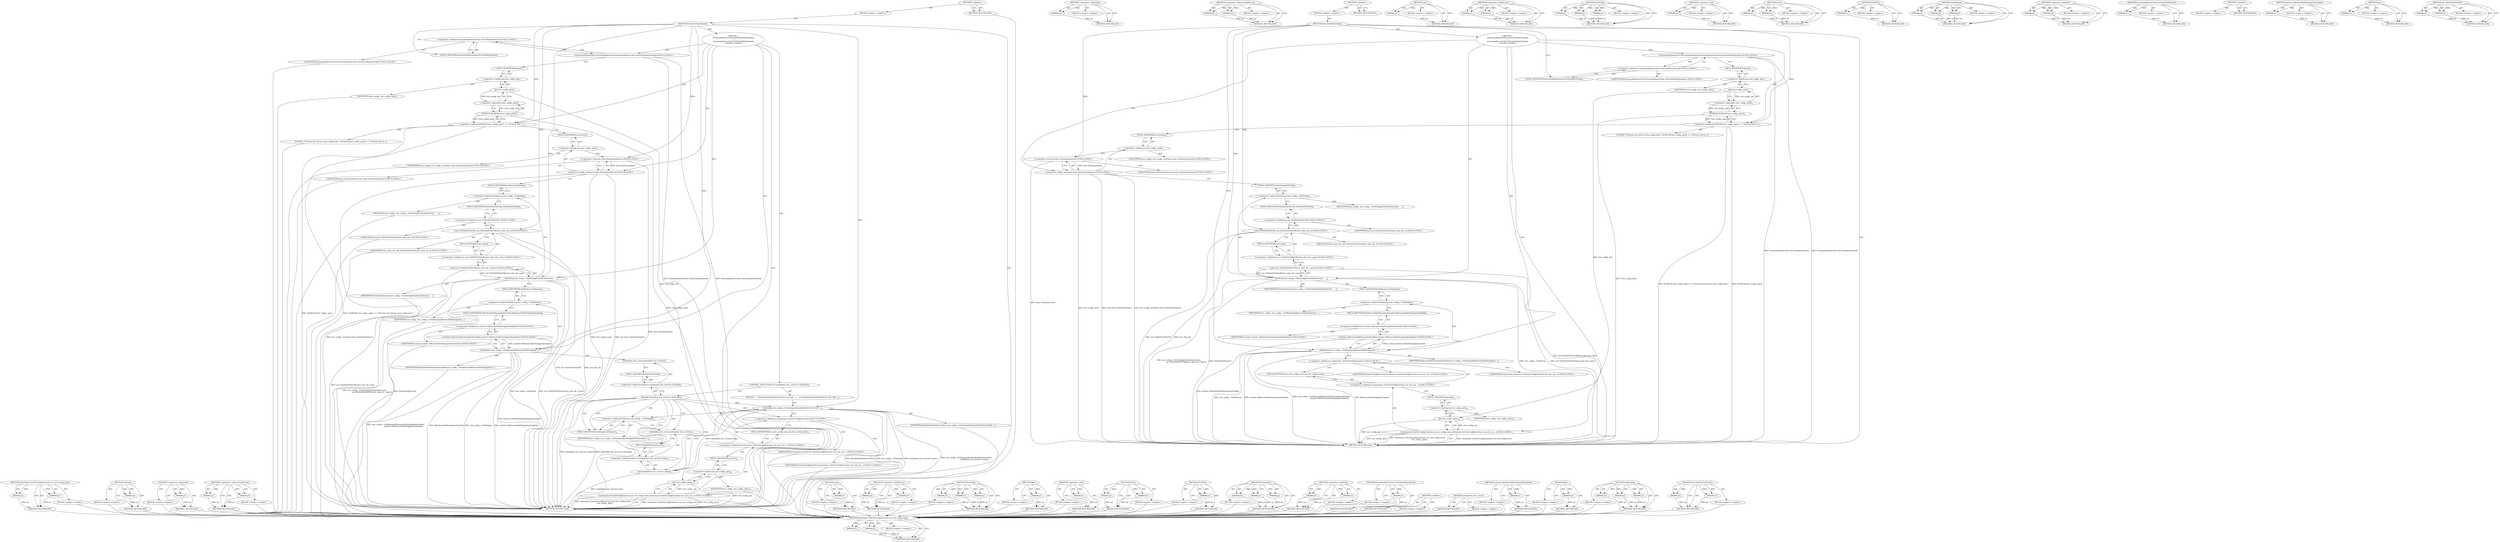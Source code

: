 digraph "net.FilePathToFileURL" {
vulnerable_146 [label=<(METHOD,extensions.TestGetConfigFunction.set_test_config_state)>];
vulnerable_147 [label=<(PARAM,p1)>];
vulnerable_148 [label=<(PARAM,p2)>];
vulnerable_149 [label=<(BLOCK,&lt;empty&gt;,&lt;empty&gt;)>];
vulnerable_150 [label=<(METHOD_RETURN,ANY)>];
vulnerable_99 [label=<(METHOD,&lt;operator&gt;.logicalNot)>];
vulnerable_100 [label=<(PARAM,p1)>];
vulnerable_101 [label=<(BLOCK,&lt;empty&gt;,&lt;empty&gt;)>];
vulnerable_102 [label=<(METHOD_RETURN,ANY)>];
vulnerable_122 [label=<(METHOD,&lt;operator&gt;.indirectFieldAccess)>];
vulnerable_123 [label=<(PARAM,p1)>];
vulnerable_124 [label=<(PARAM,p2)>];
vulnerable_125 [label=<(BLOCK,&lt;empty&gt;,&lt;empty&gt;)>];
vulnerable_126 [label=<(METHOD_RETURN,ANY)>];
vulnerable_6 [label=<(METHOD,&lt;global&gt;)<SUB>1</SUB>>];
vulnerable_7 [label=<(BLOCK,&lt;empty&gt;,&lt;empty&gt;)<SUB>1</SUB>>];
vulnerable_8 [label=<(METHOD,SetUpOnMainThread)<SUB>1</SUB>>];
vulnerable_9 [label="<(BLOCK,{
  ExtensionBrowserTest::SetUpOnMainThread();
...,{
  ExtensionBrowserTest::SetUpOnMainThread();
...)<SUB>1</SUB>>"];
vulnerable_10 [label="<(ExtensionBrowserTest.SetUpOnMainThread,ExtensionBrowserTest::SetUpOnMainThread())<SUB>2</SUB>>"];
vulnerable_11 [label="<(&lt;operator&gt;.fieldAccess,ExtensionBrowserTest::SetUpOnMainThread)<SUB>2</SUB>>"];
vulnerable_12 [label="<(IDENTIFIER,ExtensionBrowserTest,ExtensionBrowserTest::SetUpOnMainThread())<SUB>2</SUB>>"];
vulnerable_13 [label=<(FIELD_IDENTIFIER,SetUpOnMainThread,SetUpOnMainThread)<SUB>2</SUB>>];
vulnerable_14 [label=<(&lt;operator&gt;.shiftLeft,DCHECK(!test_config_.get()) &lt;&lt; &quot;Previous test d...)<SUB>3</SUB>>];
vulnerable_15 [label=<(DCHECK,DCHECK(!test_config_.get()))<SUB>3</SUB>>];
vulnerable_16 [label=<(&lt;operator&gt;.logicalNot,!test_config_.get())<SUB>3</SUB>>];
vulnerable_17 [label=<(get,test_config_.get())<SUB>3</SUB>>];
vulnerable_18 [label=<(&lt;operator&gt;.fieldAccess,test_config_.get)<SUB>3</SUB>>];
vulnerable_19 [label=<(IDENTIFIER,test_config_,test_config_.get())<SUB>3</SUB>>];
vulnerable_20 [label=<(FIELD_IDENTIFIER,get,get)<SUB>3</SUB>>];
vulnerable_21 [label=<(LITERAL,&quot;Previous test did not clear config state.&quot;,DCHECK(!test_config_.get()) &lt;&lt; &quot;Previous test d...)<SUB>3</SUB>>];
vulnerable_22 [label="<(reset,test_config_.reset(new base::DictionaryValue()))<SUB>4</SUB>>"];
vulnerable_23 [label=<(&lt;operator&gt;.fieldAccess,test_config_.reset)<SUB>4</SUB>>];
vulnerable_24 [label="<(IDENTIFIER,test_config_,test_config_.reset(new base::DictionaryValue()))<SUB>4</SUB>>"];
vulnerable_25 [label=<(FIELD_IDENTIFIER,reset,reset)<SUB>4</SUB>>];
vulnerable_26 [label="<(&lt;operator&gt;.new,new base::DictionaryValue())<SUB>4</SUB>>"];
vulnerable_27 [label="<(IDENTIFIER,base::DictionaryValue,new base::DictionaryValue())<SUB>4</SUB>>"];
vulnerable_28 [label=<(SetString,test_config_-&gt;SetString(kTestDataDirectory,
   ...)<SUB>5</SUB>>];
vulnerable_29 [label=<(&lt;operator&gt;.indirectFieldAccess,test_config_-&gt;SetString)<SUB>5</SUB>>];
vulnerable_30 [label=<(IDENTIFIER,test_config_,test_config_-&gt;SetString(kTestDataDirectory,
   ...)<SUB>5</SUB>>];
vulnerable_31 [label=<(FIELD_IDENTIFIER,SetString,SetString)<SUB>5</SUB>>];
vulnerable_32 [label=<(IDENTIFIER,kTestDataDirectory,test_config_-&gt;SetString(kTestDataDirectory,
   ...)<SUB>5</SUB>>];
vulnerable_33 [label="<(spec,net::FilePathToFileURL(test_data_dir_).spec())<SUB>6</SUB>>"];
vulnerable_34 [label="<(&lt;operator&gt;.fieldAccess,net::FilePathToFileURL(test_data_dir_).spec)<SUB>6</SUB>>"];
vulnerable_35 [label="<(net.FilePathToFileURL,net::FilePathToFileURL(test_data_dir_))<SUB>6</SUB>>"];
vulnerable_36 [label="<(&lt;operator&gt;.fieldAccess,net::FilePathToFileURL)<SUB>6</SUB>>"];
vulnerable_37 [label="<(IDENTIFIER,net,net::FilePathToFileURL(test_data_dir_))<SUB>6</SUB>>"];
vulnerable_38 [label=<(FIELD_IDENTIFIER,FilePathToFileURL,FilePathToFileURL)<SUB>6</SUB>>];
vulnerable_39 [label="<(IDENTIFIER,test_data_dir_,net::FilePathToFileURL(test_data_dir_))<SUB>6</SUB>>"];
vulnerable_40 [label=<(FIELD_IDENTIFIER,spec,spec)<SUB>6</SUB>>];
vulnerable_41 [label=<(SetBoolean,test_config_-&gt;SetBoolean(kBrowserSideNavigation...)<SUB>7</SUB>>];
vulnerable_42 [label=<(&lt;operator&gt;.indirectFieldAccess,test_config_-&gt;SetBoolean)<SUB>7</SUB>>];
vulnerable_43 [label=<(IDENTIFIER,test_config_,test_config_-&gt;SetBoolean(kBrowserSideNavigation...)<SUB>7</SUB>>];
vulnerable_44 [label=<(FIELD_IDENTIFIER,SetBoolean,SetBoolean)<SUB>7</SUB>>];
vulnerable_45 [label=<(IDENTIFIER,kBrowserSideNavigationEnabled,test_config_-&gt;SetBoolean(kBrowserSideNavigation...)<SUB>7</SUB>>];
vulnerable_46 [label="<(content.IsBrowserSideNavigationEnabled,content::IsBrowserSideNavigationEnabled())<SUB>8</SUB>>"];
vulnerable_47 [label="<(&lt;operator&gt;.fieldAccess,content::IsBrowserSideNavigationEnabled)<SUB>8</SUB>>"];
vulnerable_48 [label="<(IDENTIFIER,content,content::IsBrowserSideNavigationEnabled())<SUB>8</SUB>>"];
vulnerable_49 [label=<(FIELD_IDENTIFIER,IsBrowserSideNavigationEnabled,IsBrowserSideNavigationEnabled)<SUB>8</SUB>>];
vulnerable_50 [label="<(extensions.TestGetConfigFunction.set_test_config_state,extensions::TestGetConfigFunction::set_test_con...)<SUB>9</SUB>>"];
vulnerable_51 [label="<(&lt;operator&gt;.fieldAccess,extensions::TestGetConfigFunction::set_test_con...)<SUB>9</SUB>>"];
vulnerable_52 [label="<(&lt;operator&gt;.fieldAccess,extensions::TestGetConfigFunction)<SUB>9</SUB>>"];
vulnerable_53 [label="<(IDENTIFIER,extensions,extensions::TestGetConfigFunction::set_test_con...)<SUB>9</SUB>>"];
vulnerable_54 [label="<(IDENTIFIER,TestGetConfigFunction,extensions::TestGetConfigFunction::set_test_con...)<SUB>9</SUB>>"];
vulnerable_55 [label=<(FIELD_IDENTIFIER,set_test_config_state,set_test_config_state)<SUB>9</SUB>>];
vulnerable_56 [label=<(get,test_config_.get())<SUB>10</SUB>>];
vulnerable_57 [label=<(&lt;operator&gt;.fieldAccess,test_config_.get)<SUB>10</SUB>>];
vulnerable_58 [label=<(IDENTIFIER,test_config_,test_config_.get())<SUB>10</SUB>>];
vulnerable_59 [label=<(FIELD_IDENTIFIER,get,get)<SUB>10</SUB>>];
vulnerable_60 [label=<(METHOD_RETURN,void)<SUB>1</SUB>>];
vulnerable_62 [label=<(METHOD_RETURN,ANY)<SUB>1</SUB>>];
vulnerable_127 [label=<(METHOD,spec)>];
vulnerable_128 [label=<(PARAM,p1)>];
vulnerable_129 [label=<(BLOCK,&lt;empty&gt;,&lt;empty&gt;)>];
vulnerable_130 [label=<(METHOD_RETURN,ANY)>];
vulnerable_85 [label=<(METHOD,&lt;operator&gt;.fieldAccess)>];
vulnerable_86 [label=<(PARAM,p1)>];
vulnerable_87 [label=<(PARAM,p2)>];
vulnerable_88 [label=<(BLOCK,&lt;empty&gt;,&lt;empty&gt;)>];
vulnerable_89 [label=<(METHOD_RETURN,ANY)>];
vulnerable_116 [label=<(METHOD,SetString)>];
vulnerable_117 [label=<(PARAM,p1)>];
vulnerable_118 [label=<(PARAM,p2)>];
vulnerable_119 [label=<(PARAM,p3)>];
vulnerable_120 [label=<(BLOCK,&lt;empty&gt;,&lt;empty&gt;)>];
vulnerable_121 [label=<(METHOD_RETURN,ANY)>];
vulnerable_112 [label=<(METHOD,&lt;operator&gt;.new)>];
vulnerable_113 [label=<(PARAM,p1)>];
vulnerable_114 [label=<(BLOCK,&lt;empty&gt;,&lt;empty&gt;)>];
vulnerable_115 [label=<(METHOD_RETURN,ANY)>];
vulnerable_107 [label=<(METHOD,reset)>];
vulnerable_108 [label=<(PARAM,p1)>];
vulnerable_109 [label=<(PARAM,p2)>];
vulnerable_110 [label=<(BLOCK,&lt;empty&gt;,&lt;empty&gt;)>];
vulnerable_111 [label=<(METHOD_RETURN,ANY)>];
vulnerable_95 [label=<(METHOD,DCHECK)>];
vulnerable_96 [label=<(PARAM,p1)>];
vulnerable_97 [label=<(BLOCK,&lt;empty&gt;,&lt;empty&gt;)>];
vulnerable_98 [label=<(METHOD_RETURN,ANY)>];
vulnerable_136 [label=<(METHOD,SetBoolean)>];
vulnerable_137 [label=<(PARAM,p1)>];
vulnerable_138 [label=<(PARAM,p2)>];
vulnerable_139 [label=<(PARAM,p3)>];
vulnerable_140 [label=<(BLOCK,&lt;empty&gt;,&lt;empty&gt;)>];
vulnerable_141 [label=<(METHOD_RETURN,ANY)>];
vulnerable_90 [label=<(METHOD,&lt;operator&gt;.shiftLeft)>];
vulnerable_91 [label=<(PARAM,p1)>];
vulnerable_92 [label=<(PARAM,p2)>];
vulnerable_93 [label=<(BLOCK,&lt;empty&gt;,&lt;empty&gt;)>];
vulnerable_94 [label=<(METHOD_RETURN,ANY)>];
vulnerable_81 [label=<(METHOD,ExtensionBrowserTest.SetUpOnMainThread)>];
vulnerable_82 [label=<(PARAM,p1)>];
vulnerable_83 [label=<(BLOCK,&lt;empty&gt;,&lt;empty&gt;)>];
vulnerable_84 [label=<(METHOD_RETURN,ANY)>];
vulnerable_75 [label=<(METHOD,&lt;global&gt;)<SUB>1</SUB>>];
vulnerable_76 [label=<(BLOCK,&lt;empty&gt;,&lt;empty&gt;)>];
vulnerable_77 [label=<(METHOD_RETURN,ANY)>];
vulnerable_142 [label=<(METHOD,content.IsBrowserSideNavigationEnabled)>];
vulnerable_143 [label=<(PARAM,p1)>];
vulnerable_144 [label=<(BLOCK,&lt;empty&gt;,&lt;empty&gt;)>];
vulnerable_145 [label=<(METHOD_RETURN,ANY)>];
vulnerable_103 [label=<(METHOD,get)>];
vulnerable_104 [label=<(PARAM,p1)>];
vulnerable_105 [label=<(BLOCK,&lt;empty&gt;,&lt;empty&gt;)>];
vulnerable_106 [label=<(METHOD_RETURN,ANY)>];
vulnerable_131 [label=<(METHOD,net.FilePathToFileURL)>];
vulnerable_132 [label=<(PARAM,p1)>];
vulnerable_133 [label=<(PARAM,p2)>];
vulnerable_134 [label=<(BLOCK,&lt;empty&gt;,&lt;empty&gt;)>];
vulnerable_135 [label=<(METHOD_RETURN,ANY)>];
fixed_178 [label=<(METHOD,extensions.TestGetConfigFunction.set_test_config_state)>];
fixed_179 [label=<(PARAM,p1)>];
fixed_180 [label=<(PARAM,p2)>];
fixed_181 [label=<(BLOCK,&lt;empty&gt;,&lt;empty&gt;)>];
fixed_182 [label=<(METHOD_RETURN,ANY)>];
fixed_161 [label=<(METHOD,Started)>];
fixed_162 [label=<(PARAM,p1)>];
fixed_163 [label=<(BLOCK,&lt;empty&gt;,&lt;empty&gt;)>];
fixed_164 [label=<(METHOD_RETURN,ANY)>];
fixed_114 [label=<(METHOD,&lt;operator&gt;.logicalNot)>];
fixed_115 [label=<(PARAM,p1)>];
fixed_116 [label=<(BLOCK,&lt;empty&gt;,&lt;empty&gt;)>];
fixed_117 [label=<(METHOD_RETURN,ANY)>];
fixed_137 [label=<(METHOD,&lt;operator&gt;.indirectFieldAccess)>];
fixed_138 [label=<(PARAM,p1)>];
fixed_139 [label=<(PARAM,p2)>];
fixed_140 [label=<(BLOCK,&lt;empty&gt;,&lt;empty&gt;)>];
fixed_141 [label=<(METHOD_RETURN,ANY)>];
fixed_6 [label=<(METHOD,&lt;global&gt;)<SUB>1</SUB>>];
fixed_7 [label=<(BLOCK,&lt;empty&gt;,&lt;empty&gt;)<SUB>1</SUB>>];
fixed_8 [label=<(METHOD,SetUpOnMainThread)<SUB>1</SUB>>];
fixed_9 [label="<(BLOCK,{
  ExtensionBrowserTest::SetUpOnMainThread();
...,{
  ExtensionBrowserTest::SetUpOnMainThread();
...)<SUB>1</SUB>>"];
fixed_10 [label="<(ExtensionBrowserTest.SetUpOnMainThread,ExtensionBrowserTest::SetUpOnMainThread())<SUB>2</SUB>>"];
fixed_11 [label="<(&lt;operator&gt;.fieldAccess,ExtensionBrowserTest::SetUpOnMainThread)<SUB>2</SUB>>"];
fixed_12 [label="<(IDENTIFIER,ExtensionBrowserTest,ExtensionBrowserTest::SetUpOnMainThread())<SUB>2</SUB>>"];
fixed_13 [label=<(FIELD_IDENTIFIER,SetUpOnMainThread,SetUpOnMainThread)<SUB>2</SUB>>];
fixed_14 [label=<(&lt;operator&gt;.shiftLeft,DCHECK(!test_config_.get()) &lt;&lt; &quot;Previous test d...)<SUB>3</SUB>>];
fixed_15 [label=<(DCHECK,DCHECK(!test_config_.get()))<SUB>3</SUB>>];
fixed_16 [label=<(&lt;operator&gt;.logicalNot,!test_config_.get())<SUB>3</SUB>>];
fixed_17 [label=<(get,test_config_.get())<SUB>3</SUB>>];
fixed_18 [label=<(&lt;operator&gt;.fieldAccess,test_config_.get)<SUB>3</SUB>>];
fixed_19 [label=<(IDENTIFIER,test_config_,test_config_.get())<SUB>3</SUB>>];
fixed_20 [label=<(FIELD_IDENTIFIER,get,get)<SUB>3</SUB>>];
fixed_21 [label=<(LITERAL,&quot;Previous test did not clear config state.&quot;,DCHECK(!test_config_.get()) &lt;&lt; &quot;Previous test d...)<SUB>3</SUB>>];
fixed_22 [label="<(reset,test_config_.reset(new base::DictionaryValue()))<SUB>4</SUB>>"];
fixed_23 [label=<(&lt;operator&gt;.fieldAccess,test_config_.reset)<SUB>4</SUB>>];
fixed_24 [label="<(IDENTIFIER,test_config_,test_config_.reset(new base::DictionaryValue()))<SUB>4</SUB>>"];
fixed_25 [label=<(FIELD_IDENTIFIER,reset,reset)<SUB>4</SUB>>];
fixed_26 [label="<(&lt;operator&gt;.new,new base::DictionaryValue())<SUB>4</SUB>>"];
fixed_27 [label="<(IDENTIFIER,base::DictionaryValue,new base::DictionaryValue())<SUB>4</SUB>>"];
fixed_28 [label=<(SetString,test_config_-&gt;SetString(kTestDataDirectory,
   ...)<SUB>5</SUB>>];
fixed_29 [label=<(&lt;operator&gt;.indirectFieldAccess,test_config_-&gt;SetString)<SUB>5</SUB>>];
fixed_30 [label=<(IDENTIFIER,test_config_,test_config_-&gt;SetString(kTestDataDirectory,
   ...)<SUB>5</SUB>>];
fixed_31 [label=<(FIELD_IDENTIFIER,SetString,SetString)<SUB>5</SUB>>];
fixed_32 [label=<(IDENTIFIER,kTestDataDirectory,test_config_-&gt;SetString(kTestDataDirectory,
   ...)<SUB>5</SUB>>];
fixed_33 [label="<(spec,net::FilePathToFileURL(test_data_dir_).spec())<SUB>6</SUB>>"];
fixed_34 [label="<(&lt;operator&gt;.fieldAccess,net::FilePathToFileURL(test_data_dir_).spec)<SUB>6</SUB>>"];
fixed_35 [label="<(net.FilePathToFileURL,net::FilePathToFileURL(test_data_dir_))<SUB>6</SUB>>"];
fixed_36 [label="<(&lt;operator&gt;.fieldAccess,net::FilePathToFileURL)<SUB>6</SUB>>"];
fixed_37 [label="<(IDENTIFIER,net,net::FilePathToFileURL(test_data_dir_))<SUB>6</SUB>>"];
fixed_38 [label=<(FIELD_IDENTIFIER,FilePathToFileURL,FilePathToFileURL)<SUB>6</SUB>>];
fixed_39 [label="<(IDENTIFIER,test_data_dir_,net::FilePathToFileURL(test_data_dir_))<SUB>6</SUB>>"];
fixed_40 [label=<(FIELD_IDENTIFIER,spec,spec)<SUB>6</SUB>>];
fixed_41 [label=<(SetBoolean,test_config_-&gt;SetBoolean(kBrowserSideNavigation...)<SUB>7</SUB>>];
fixed_42 [label=<(&lt;operator&gt;.indirectFieldAccess,test_config_-&gt;SetBoolean)<SUB>7</SUB>>];
fixed_43 [label=<(IDENTIFIER,test_config_,test_config_-&gt;SetBoolean(kBrowserSideNavigation...)<SUB>7</SUB>>];
fixed_44 [label=<(FIELD_IDENTIFIER,SetBoolean,SetBoolean)<SUB>7</SUB>>];
fixed_45 [label=<(IDENTIFIER,kBrowserSideNavigationEnabled,test_config_-&gt;SetBoolean(kBrowserSideNavigation...)<SUB>7</SUB>>];
fixed_46 [label="<(content.IsBrowserSideNavigationEnabled,content::IsBrowserSideNavigationEnabled())<SUB>8</SUB>>"];
fixed_47 [label="<(&lt;operator&gt;.fieldAccess,content::IsBrowserSideNavigationEnabled)<SUB>8</SUB>>"];
fixed_48 [label="<(IDENTIFIER,content,content::IsBrowserSideNavigationEnabled())<SUB>8</SUB>>"];
fixed_49 [label=<(FIELD_IDENTIFIER,IsBrowserSideNavigationEnabled,IsBrowserSideNavigationEnabled)<SUB>8</SUB>>];
fixed_50 [label=<(CONTROL_STRUCTURE,IF,if (embedded_test_server()-&gt;Started()))<SUB>9</SUB>>];
fixed_51 [label=<(Started,embedded_test_server()-&gt;Started())<SUB>9</SUB>>];
fixed_52 [label=<(&lt;operator&gt;.indirectFieldAccess,embedded_test_server()-&gt;Started)<SUB>9</SUB>>];
fixed_53 [label=<(embedded_test_server,embedded_test_server())<SUB>9</SUB>>];
fixed_54 [label=<(FIELD_IDENTIFIER,Started,Started)<SUB>9</SUB>>];
fixed_55 [label=<(BLOCK,{
    // InitializeEmbeddedTestServer was calle...,{
    // InitializeEmbeddedTestServer was calle...)<SUB>9</SUB>>];
fixed_56 [label=<(SetInteger,test_config_-&gt;SetInteger(kEmbeddedTestServerPor...)<SUB>12</SUB>>];
fixed_57 [label=<(&lt;operator&gt;.indirectFieldAccess,test_config_-&gt;SetInteger)<SUB>12</SUB>>];
fixed_58 [label=<(IDENTIFIER,test_config_,test_config_-&gt;SetInteger(kEmbeddedTestServerPor...)<SUB>12</SUB>>];
fixed_59 [label=<(FIELD_IDENTIFIER,SetInteger,SetInteger)<SUB>12</SUB>>];
fixed_60 [label=<(IDENTIFIER,kEmbeddedTestServerPort,test_config_-&gt;SetInteger(kEmbeddedTestServerPor...)<SUB>12</SUB>>];
fixed_61 [label=<(port,embedded_test_server()-&gt;port())<SUB>13</SUB>>];
fixed_62 [label=<(&lt;operator&gt;.indirectFieldAccess,embedded_test_server()-&gt;port)<SUB>13</SUB>>];
fixed_63 [label=<(embedded_test_server,embedded_test_server())<SUB>13</SUB>>];
fixed_64 [label=<(FIELD_IDENTIFIER,port,port)<SUB>13</SUB>>];
fixed_65 [label="<(extensions.TestGetConfigFunction.set_test_config_state,extensions::TestGetConfigFunction::set_test_con...)<SUB>15</SUB>>"];
fixed_66 [label="<(&lt;operator&gt;.fieldAccess,extensions::TestGetConfigFunction::set_test_con...)<SUB>15</SUB>>"];
fixed_67 [label="<(&lt;operator&gt;.fieldAccess,extensions::TestGetConfigFunction)<SUB>15</SUB>>"];
fixed_68 [label="<(IDENTIFIER,extensions,extensions::TestGetConfigFunction::set_test_con...)<SUB>15</SUB>>"];
fixed_69 [label="<(IDENTIFIER,TestGetConfigFunction,extensions::TestGetConfigFunction::set_test_con...)<SUB>15</SUB>>"];
fixed_70 [label=<(FIELD_IDENTIFIER,set_test_config_state,set_test_config_state)<SUB>15</SUB>>];
fixed_71 [label=<(get,test_config_.get())<SUB>16</SUB>>];
fixed_72 [label=<(&lt;operator&gt;.fieldAccess,test_config_.get)<SUB>16</SUB>>];
fixed_73 [label=<(IDENTIFIER,test_config_,test_config_.get())<SUB>16</SUB>>];
fixed_74 [label=<(FIELD_IDENTIFIER,get,get)<SUB>16</SUB>>];
fixed_75 [label=<(METHOD_RETURN,void)<SUB>1</SUB>>];
fixed_77 [label=<(METHOD_RETURN,ANY)<SUB>1</SUB>>];
fixed_142 [label=<(METHOD,spec)>];
fixed_143 [label=<(PARAM,p1)>];
fixed_144 [label=<(BLOCK,&lt;empty&gt;,&lt;empty&gt;)>];
fixed_145 [label=<(METHOD_RETURN,ANY)>];
fixed_100 [label=<(METHOD,&lt;operator&gt;.fieldAccess)>];
fixed_101 [label=<(PARAM,p1)>];
fixed_102 [label=<(PARAM,p2)>];
fixed_103 [label=<(BLOCK,&lt;empty&gt;,&lt;empty&gt;)>];
fixed_104 [label=<(METHOD_RETURN,ANY)>];
fixed_131 [label=<(METHOD,SetString)>];
fixed_132 [label=<(PARAM,p1)>];
fixed_133 [label=<(PARAM,p2)>];
fixed_134 [label=<(PARAM,p3)>];
fixed_135 [label=<(BLOCK,&lt;empty&gt;,&lt;empty&gt;)>];
fixed_136 [label=<(METHOD_RETURN,ANY)>];
fixed_174 [label=<(METHOD,port)>];
fixed_175 [label=<(PARAM,p1)>];
fixed_176 [label=<(BLOCK,&lt;empty&gt;,&lt;empty&gt;)>];
fixed_177 [label=<(METHOD_RETURN,ANY)>];
fixed_127 [label=<(METHOD,&lt;operator&gt;.new)>];
fixed_128 [label=<(PARAM,p1)>];
fixed_129 [label=<(BLOCK,&lt;empty&gt;,&lt;empty&gt;)>];
fixed_130 [label=<(METHOD_RETURN,ANY)>];
fixed_122 [label=<(METHOD,reset)>];
fixed_123 [label=<(PARAM,p1)>];
fixed_124 [label=<(PARAM,p2)>];
fixed_125 [label=<(BLOCK,&lt;empty&gt;,&lt;empty&gt;)>];
fixed_126 [label=<(METHOD_RETURN,ANY)>];
fixed_110 [label=<(METHOD,DCHECK)>];
fixed_111 [label=<(PARAM,p1)>];
fixed_112 [label=<(BLOCK,&lt;empty&gt;,&lt;empty&gt;)>];
fixed_113 [label=<(METHOD_RETURN,ANY)>];
fixed_151 [label=<(METHOD,SetBoolean)>];
fixed_152 [label=<(PARAM,p1)>];
fixed_153 [label=<(PARAM,p2)>];
fixed_154 [label=<(PARAM,p3)>];
fixed_155 [label=<(BLOCK,&lt;empty&gt;,&lt;empty&gt;)>];
fixed_156 [label=<(METHOD_RETURN,ANY)>];
fixed_105 [label=<(METHOD,&lt;operator&gt;.shiftLeft)>];
fixed_106 [label=<(PARAM,p1)>];
fixed_107 [label=<(PARAM,p2)>];
fixed_108 [label=<(BLOCK,&lt;empty&gt;,&lt;empty&gt;)>];
fixed_109 [label=<(METHOD_RETURN,ANY)>];
fixed_96 [label=<(METHOD,ExtensionBrowserTest.SetUpOnMainThread)>];
fixed_97 [label=<(PARAM,p1)>];
fixed_98 [label=<(BLOCK,&lt;empty&gt;,&lt;empty&gt;)>];
fixed_99 [label=<(METHOD_RETURN,ANY)>];
fixed_90 [label=<(METHOD,&lt;global&gt;)<SUB>1</SUB>>];
fixed_91 [label=<(BLOCK,&lt;empty&gt;,&lt;empty&gt;)>];
fixed_92 [label=<(METHOD_RETURN,ANY)>];
fixed_165 [label=<(METHOD,embedded_test_server)>];
fixed_166 [label=<(BLOCK,&lt;empty&gt;,&lt;empty&gt;)>];
fixed_167 [label=<(METHOD_RETURN,ANY)>];
fixed_157 [label=<(METHOD,content.IsBrowserSideNavigationEnabled)>];
fixed_158 [label=<(PARAM,p1)>];
fixed_159 [label=<(BLOCK,&lt;empty&gt;,&lt;empty&gt;)>];
fixed_160 [label=<(METHOD_RETURN,ANY)>];
fixed_118 [label=<(METHOD,get)>];
fixed_119 [label=<(PARAM,p1)>];
fixed_120 [label=<(BLOCK,&lt;empty&gt;,&lt;empty&gt;)>];
fixed_121 [label=<(METHOD_RETURN,ANY)>];
fixed_168 [label=<(METHOD,SetInteger)>];
fixed_169 [label=<(PARAM,p1)>];
fixed_170 [label=<(PARAM,p2)>];
fixed_171 [label=<(PARAM,p3)>];
fixed_172 [label=<(BLOCK,&lt;empty&gt;,&lt;empty&gt;)>];
fixed_173 [label=<(METHOD_RETURN,ANY)>];
fixed_146 [label=<(METHOD,net.FilePathToFileURL)>];
fixed_147 [label=<(PARAM,p1)>];
fixed_148 [label=<(PARAM,p2)>];
fixed_149 [label=<(BLOCK,&lt;empty&gt;,&lt;empty&gt;)>];
fixed_150 [label=<(METHOD_RETURN,ANY)>];
vulnerable_146 -> vulnerable_147  [key=0, label="AST: "];
vulnerable_146 -> vulnerable_147  [key=1, label="DDG: "];
vulnerable_146 -> vulnerable_149  [key=0, label="AST: "];
vulnerable_146 -> vulnerable_148  [key=0, label="AST: "];
vulnerable_146 -> vulnerable_148  [key=1, label="DDG: "];
vulnerable_146 -> vulnerable_150  [key=0, label="AST: "];
vulnerable_146 -> vulnerable_150  [key=1, label="CFG: "];
vulnerable_147 -> vulnerable_150  [key=0, label="DDG: p1"];
vulnerable_148 -> vulnerable_150  [key=0, label="DDG: p2"];
vulnerable_99 -> vulnerable_100  [key=0, label="AST: "];
vulnerable_99 -> vulnerable_100  [key=1, label="DDG: "];
vulnerable_99 -> vulnerable_101  [key=0, label="AST: "];
vulnerable_99 -> vulnerable_102  [key=0, label="AST: "];
vulnerable_99 -> vulnerable_102  [key=1, label="CFG: "];
vulnerable_100 -> vulnerable_102  [key=0, label="DDG: p1"];
vulnerable_122 -> vulnerable_123  [key=0, label="AST: "];
vulnerable_122 -> vulnerable_123  [key=1, label="DDG: "];
vulnerable_122 -> vulnerable_125  [key=0, label="AST: "];
vulnerable_122 -> vulnerable_124  [key=0, label="AST: "];
vulnerable_122 -> vulnerable_124  [key=1, label="DDG: "];
vulnerable_122 -> vulnerable_126  [key=0, label="AST: "];
vulnerable_122 -> vulnerable_126  [key=1, label="CFG: "];
vulnerable_123 -> vulnerable_126  [key=0, label="DDG: p1"];
vulnerable_124 -> vulnerable_126  [key=0, label="DDG: p2"];
vulnerable_6 -> vulnerable_7  [key=0, label="AST: "];
vulnerable_6 -> vulnerable_62  [key=0, label="AST: "];
vulnerable_6 -> vulnerable_62  [key=1, label="CFG: "];
vulnerable_7 -> vulnerable_8  [key=0, label="AST: "];
vulnerable_8 -> vulnerable_9  [key=0, label="AST: "];
vulnerable_8 -> vulnerable_60  [key=0, label="AST: "];
vulnerable_8 -> vulnerable_13  [key=0, label="CFG: "];
vulnerable_8 -> vulnerable_14  [key=0, label="DDG: "];
vulnerable_8 -> vulnerable_28  [key=0, label="DDG: "];
vulnerable_8 -> vulnerable_41  [key=0, label="DDG: "];
vulnerable_8 -> vulnerable_26  [key=0, label="DDG: "];
vulnerable_8 -> vulnerable_35  [key=0, label="DDG: "];
vulnerable_9 -> vulnerable_10  [key=0, label="AST: "];
vulnerable_9 -> vulnerable_14  [key=0, label="AST: "];
vulnerable_9 -> vulnerable_22  [key=0, label="AST: "];
vulnerable_9 -> vulnerable_28  [key=0, label="AST: "];
vulnerable_9 -> vulnerable_41  [key=0, label="AST: "];
vulnerable_9 -> vulnerable_50  [key=0, label="AST: "];
vulnerable_10 -> vulnerable_11  [key=0, label="AST: "];
vulnerable_10 -> vulnerable_20  [key=0, label="CFG: "];
vulnerable_10 -> vulnerable_60  [key=0, label="DDG: ExtensionBrowserTest::SetUpOnMainThread"];
vulnerable_10 -> vulnerable_60  [key=1, label="DDG: ExtensionBrowserTest::SetUpOnMainThread()"];
vulnerable_11 -> vulnerable_12  [key=0, label="AST: "];
vulnerable_11 -> vulnerable_13  [key=0, label="AST: "];
vulnerable_11 -> vulnerable_10  [key=0, label="CFG: "];
vulnerable_13 -> vulnerable_11  [key=0, label="CFG: "];
vulnerable_14 -> vulnerable_15  [key=0, label="AST: "];
vulnerable_14 -> vulnerable_21  [key=0, label="AST: "];
vulnerable_14 -> vulnerable_25  [key=0, label="CFG: "];
vulnerable_14 -> vulnerable_60  [key=0, label="DDG: DCHECK(!test_config_.get())"];
vulnerable_14 -> vulnerable_60  [key=1, label="DDG: DCHECK(!test_config_.get()) &lt;&lt; &quot;Previous test did not clear config state.&quot;"];
vulnerable_15 -> vulnerable_16  [key=0, label="AST: "];
vulnerable_15 -> vulnerable_14  [key=0, label="CFG: "];
vulnerable_15 -> vulnerable_14  [key=1, label="DDG: !test_config_.get()"];
vulnerable_15 -> vulnerable_60  [key=0, label="DDG: !test_config_.get()"];
vulnerable_16 -> vulnerable_17  [key=0, label="AST: "];
vulnerable_16 -> vulnerable_15  [key=0, label="CFG: "];
vulnerable_16 -> vulnerable_15  [key=1, label="DDG: test_config_.get()"];
vulnerable_17 -> vulnerable_18  [key=0, label="AST: "];
vulnerable_17 -> vulnerable_16  [key=0, label="CFG: "];
vulnerable_17 -> vulnerable_16  [key=1, label="DDG: test_config_.get"];
vulnerable_17 -> vulnerable_56  [key=0, label="DDG: test_config_.get"];
vulnerable_18 -> vulnerable_19  [key=0, label="AST: "];
vulnerable_18 -> vulnerable_20  [key=0, label="AST: "];
vulnerable_18 -> vulnerable_17  [key=0, label="CFG: "];
vulnerable_20 -> vulnerable_18  [key=0, label="CFG: "];
vulnerable_22 -> vulnerable_23  [key=0, label="AST: "];
vulnerable_22 -> vulnerable_26  [key=0, label="AST: "];
vulnerable_22 -> vulnerable_31  [key=0, label="CFG: "];
vulnerable_22 -> vulnerable_60  [key=0, label="DDG: test_config_.reset"];
vulnerable_22 -> vulnerable_60  [key=1, label="DDG: new base::DictionaryValue()"];
vulnerable_22 -> vulnerable_60  [key=2, label="DDG: test_config_.reset(new base::DictionaryValue())"];
vulnerable_23 -> vulnerable_24  [key=0, label="AST: "];
vulnerable_23 -> vulnerable_25  [key=0, label="AST: "];
vulnerable_23 -> vulnerable_26  [key=0, label="CFG: "];
vulnerable_25 -> vulnerable_23  [key=0, label="CFG: "];
vulnerable_26 -> vulnerable_27  [key=0, label="AST: "];
vulnerable_26 -> vulnerable_22  [key=0, label="CFG: "];
vulnerable_26 -> vulnerable_22  [key=1, label="DDG: base::DictionaryValue"];
vulnerable_26 -> vulnerable_60  [key=0, label="DDG: base::DictionaryValue"];
vulnerable_28 -> vulnerable_29  [key=0, label="AST: "];
vulnerable_28 -> vulnerable_32  [key=0, label="AST: "];
vulnerable_28 -> vulnerable_33  [key=0, label="AST: "];
vulnerable_28 -> vulnerable_44  [key=0, label="CFG: "];
vulnerable_28 -> vulnerable_60  [key=0, label="DDG: test_config_-&gt;SetString"];
vulnerable_28 -> vulnerable_60  [key=1, label="DDG: net::FilePathToFileURL(test_data_dir_).spec()"];
vulnerable_28 -> vulnerable_60  [key=2, label="DDG: test_config_-&gt;SetString(kTestDataDirectory,
                           net::FilePathToFileURL(test_data_dir_).spec())"];
vulnerable_28 -> vulnerable_60  [key=3, label="DDG: kTestDataDirectory"];
vulnerable_29 -> vulnerable_30  [key=0, label="AST: "];
vulnerable_29 -> vulnerable_31  [key=0, label="AST: "];
vulnerable_29 -> vulnerable_38  [key=0, label="CFG: "];
vulnerable_31 -> vulnerable_29  [key=0, label="CFG: "];
vulnerable_33 -> vulnerable_34  [key=0, label="AST: "];
vulnerable_33 -> vulnerable_28  [key=0, label="CFG: "];
vulnerable_33 -> vulnerable_28  [key=1, label="DDG: net::FilePathToFileURL(test_data_dir_).spec"];
vulnerable_33 -> vulnerable_60  [key=0, label="DDG: net::FilePathToFileURL(test_data_dir_).spec"];
vulnerable_34 -> vulnerable_35  [key=0, label="AST: "];
vulnerable_34 -> vulnerable_40  [key=0, label="AST: "];
vulnerable_34 -> vulnerable_33  [key=0, label="CFG: "];
vulnerable_35 -> vulnerable_36  [key=0, label="AST: "];
vulnerable_35 -> vulnerable_39  [key=0, label="AST: "];
vulnerable_35 -> vulnerable_40  [key=0, label="CFG: "];
vulnerable_35 -> vulnerable_60  [key=0, label="DDG: net::FilePathToFileURL"];
vulnerable_35 -> vulnerable_60  [key=1, label="DDG: test_data_dir_"];
vulnerable_36 -> vulnerable_37  [key=0, label="AST: "];
vulnerable_36 -> vulnerable_38  [key=0, label="AST: "];
vulnerable_36 -> vulnerable_35  [key=0, label="CFG: "];
vulnerable_38 -> vulnerable_36  [key=0, label="CFG: "];
vulnerable_40 -> vulnerable_34  [key=0, label="CFG: "];
vulnerable_41 -> vulnerable_42  [key=0, label="AST: "];
vulnerable_41 -> vulnerable_45  [key=0, label="AST: "];
vulnerable_41 -> vulnerable_46  [key=0, label="AST: "];
vulnerable_41 -> vulnerable_52  [key=0, label="CFG: "];
vulnerable_41 -> vulnerable_60  [key=0, label="DDG: test_config_-&gt;SetBoolean"];
vulnerable_41 -> vulnerable_60  [key=1, label="DDG: content::IsBrowserSideNavigationEnabled()"];
vulnerable_41 -> vulnerable_60  [key=2, label="DDG: test_config_-&gt;SetBoolean(kBrowserSideNavigationEnabled,
                            content::IsBrowserSideNavigationEnabled())"];
vulnerable_41 -> vulnerable_60  [key=3, label="DDG: kBrowserSideNavigationEnabled"];
vulnerable_42 -> vulnerable_43  [key=0, label="AST: "];
vulnerable_42 -> vulnerable_44  [key=0, label="AST: "];
vulnerable_42 -> vulnerable_49  [key=0, label="CFG: "];
vulnerable_44 -> vulnerable_42  [key=0, label="CFG: "];
vulnerable_46 -> vulnerable_47  [key=0, label="AST: "];
vulnerable_46 -> vulnerable_41  [key=0, label="CFG: "];
vulnerable_46 -> vulnerable_41  [key=1, label="DDG: content::IsBrowserSideNavigationEnabled"];
vulnerable_46 -> vulnerable_60  [key=0, label="DDG: content::IsBrowserSideNavigationEnabled"];
vulnerable_47 -> vulnerable_48  [key=0, label="AST: "];
vulnerable_47 -> vulnerable_49  [key=0, label="AST: "];
vulnerable_47 -> vulnerable_46  [key=0, label="CFG: "];
vulnerable_49 -> vulnerable_47  [key=0, label="CFG: "];
vulnerable_50 -> vulnerable_51  [key=0, label="AST: "];
vulnerable_50 -> vulnerable_56  [key=0, label="AST: "];
vulnerable_50 -> vulnerable_60  [key=0, label="CFG: "];
vulnerable_50 -> vulnerable_60  [key=1, label="DDG: extensions::TestGetConfigFunction::set_test_config_state"];
vulnerable_50 -> vulnerable_60  [key=2, label="DDG: test_config_.get()"];
vulnerable_50 -> vulnerable_60  [key=3, label="DDG: extensions::TestGetConfigFunction::set_test_config_state(
       test_config_.get())"];
vulnerable_51 -> vulnerable_52  [key=0, label="AST: "];
vulnerable_51 -> vulnerable_55  [key=0, label="AST: "];
vulnerable_51 -> vulnerable_59  [key=0, label="CFG: "];
vulnerable_52 -> vulnerable_53  [key=0, label="AST: "];
vulnerable_52 -> vulnerable_54  [key=0, label="AST: "];
vulnerable_52 -> vulnerable_55  [key=0, label="CFG: "];
vulnerable_55 -> vulnerable_51  [key=0, label="CFG: "];
vulnerable_56 -> vulnerable_57  [key=0, label="AST: "];
vulnerable_56 -> vulnerable_50  [key=0, label="CFG: "];
vulnerable_56 -> vulnerable_50  [key=1, label="DDG: test_config_.get"];
vulnerable_56 -> vulnerable_60  [key=0, label="DDG: test_config_.get"];
vulnerable_57 -> vulnerable_58  [key=0, label="AST: "];
vulnerable_57 -> vulnerable_59  [key=0, label="AST: "];
vulnerable_57 -> vulnerable_56  [key=0, label="CFG: "];
vulnerable_59 -> vulnerable_57  [key=0, label="CFG: "];
vulnerable_127 -> vulnerable_128  [key=0, label="AST: "];
vulnerable_127 -> vulnerable_128  [key=1, label="DDG: "];
vulnerable_127 -> vulnerable_129  [key=0, label="AST: "];
vulnerable_127 -> vulnerable_130  [key=0, label="AST: "];
vulnerable_127 -> vulnerable_130  [key=1, label="CFG: "];
vulnerable_128 -> vulnerable_130  [key=0, label="DDG: p1"];
vulnerable_85 -> vulnerable_86  [key=0, label="AST: "];
vulnerable_85 -> vulnerable_86  [key=1, label="DDG: "];
vulnerable_85 -> vulnerable_88  [key=0, label="AST: "];
vulnerable_85 -> vulnerable_87  [key=0, label="AST: "];
vulnerable_85 -> vulnerable_87  [key=1, label="DDG: "];
vulnerable_85 -> vulnerable_89  [key=0, label="AST: "];
vulnerable_85 -> vulnerable_89  [key=1, label="CFG: "];
vulnerable_86 -> vulnerable_89  [key=0, label="DDG: p1"];
vulnerable_87 -> vulnerable_89  [key=0, label="DDG: p2"];
vulnerable_116 -> vulnerable_117  [key=0, label="AST: "];
vulnerable_116 -> vulnerable_117  [key=1, label="DDG: "];
vulnerable_116 -> vulnerable_120  [key=0, label="AST: "];
vulnerable_116 -> vulnerable_118  [key=0, label="AST: "];
vulnerable_116 -> vulnerable_118  [key=1, label="DDG: "];
vulnerable_116 -> vulnerable_121  [key=0, label="AST: "];
vulnerable_116 -> vulnerable_121  [key=1, label="CFG: "];
vulnerable_116 -> vulnerable_119  [key=0, label="AST: "];
vulnerable_116 -> vulnerable_119  [key=1, label="DDG: "];
vulnerable_117 -> vulnerable_121  [key=0, label="DDG: p1"];
vulnerable_118 -> vulnerable_121  [key=0, label="DDG: p2"];
vulnerable_119 -> vulnerable_121  [key=0, label="DDG: p3"];
vulnerable_112 -> vulnerable_113  [key=0, label="AST: "];
vulnerable_112 -> vulnerable_113  [key=1, label="DDG: "];
vulnerable_112 -> vulnerable_114  [key=0, label="AST: "];
vulnerable_112 -> vulnerable_115  [key=0, label="AST: "];
vulnerable_112 -> vulnerable_115  [key=1, label="CFG: "];
vulnerable_113 -> vulnerable_115  [key=0, label="DDG: p1"];
vulnerable_107 -> vulnerable_108  [key=0, label="AST: "];
vulnerable_107 -> vulnerable_108  [key=1, label="DDG: "];
vulnerable_107 -> vulnerable_110  [key=0, label="AST: "];
vulnerable_107 -> vulnerable_109  [key=0, label="AST: "];
vulnerable_107 -> vulnerable_109  [key=1, label="DDG: "];
vulnerable_107 -> vulnerable_111  [key=0, label="AST: "];
vulnerable_107 -> vulnerable_111  [key=1, label="CFG: "];
vulnerable_108 -> vulnerable_111  [key=0, label="DDG: p1"];
vulnerable_109 -> vulnerable_111  [key=0, label="DDG: p2"];
vulnerable_95 -> vulnerable_96  [key=0, label="AST: "];
vulnerable_95 -> vulnerable_96  [key=1, label="DDG: "];
vulnerable_95 -> vulnerable_97  [key=0, label="AST: "];
vulnerable_95 -> vulnerable_98  [key=0, label="AST: "];
vulnerable_95 -> vulnerable_98  [key=1, label="CFG: "];
vulnerable_96 -> vulnerable_98  [key=0, label="DDG: p1"];
vulnerable_136 -> vulnerable_137  [key=0, label="AST: "];
vulnerable_136 -> vulnerable_137  [key=1, label="DDG: "];
vulnerable_136 -> vulnerable_140  [key=0, label="AST: "];
vulnerable_136 -> vulnerable_138  [key=0, label="AST: "];
vulnerable_136 -> vulnerable_138  [key=1, label="DDG: "];
vulnerable_136 -> vulnerable_141  [key=0, label="AST: "];
vulnerable_136 -> vulnerable_141  [key=1, label="CFG: "];
vulnerable_136 -> vulnerable_139  [key=0, label="AST: "];
vulnerable_136 -> vulnerable_139  [key=1, label="DDG: "];
vulnerable_137 -> vulnerable_141  [key=0, label="DDG: p1"];
vulnerable_138 -> vulnerable_141  [key=0, label="DDG: p2"];
vulnerable_139 -> vulnerable_141  [key=0, label="DDG: p3"];
vulnerable_90 -> vulnerable_91  [key=0, label="AST: "];
vulnerable_90 -> vulnerable_91  [key=1, label="DDG: "];
vulnerable_90 -> vulnerable_93  [key=0, label="AST: "];
vulnerable_90 -> vulnerable_92  [key=0, label="AST: "];
vulnerable_90 -> vulnerable_92  [key=1, label="DDG: "];
vulnerable_90 -> vulnerable_94  [key=0, label="AST: "];
vulnerable_90 -> vulnerable_94  [key=1, label="CFG: "];
vulnerable_91 -> vulnerable_94  [key=0, label="DDG: p1"];
vulnerable_92 -> vulnerable_94  [key=0, label="DDG: p2"];
vulnerable_81 -> vulnerable_82  [key=0, label="AST: "];
vulnerable_81 -> vulnerable_82  [key=1, label="DDG: "];
vulnerable_81 -> vulnerable_83  [key=0, label="AST: "];
vulnerable_81 -> vulnerable_84  [key=0, label="AST: "];
vulnerable_81 -> vulnerable_84  [key=1, label="CFG: "];
vulnerable_82 -> vulnerable_84  [key=0, label="DDG: p1"];
vulnerable_75 -> vulnerable_76  [key=0, label="AST: "];
vulnerable_75 -> vulnerable_77  [key=0, label="AST: "];
vulnerable_75 -> vulnerable_77  [key=1, label="CFG: "];
vulnerable_142 -> vulnerable_143  [key=0, label="AST: "];
vulnerable_142 -> vulnerable_143  [key=1, label="DDG: "];
vulnerable_142 -> vulnerable_144  [key=0, label="AST: "];
vulnerable_142 -> vulnerable_145  [key=0, label="AST: "];
vulnerable_142 -> vulnerable_145  [key=1, label="CFG: "];
vulnerable_143 -> vulnerable_145  [key=0, label="DDG: p1"];
vulnerable_103 -> vulnerable_104  [key=0, label="AST: "];
vulnerable_103 -> vulnerable_104  [key=1, label="DDG: "];
vulnerable_103 -> vulnerable_105  [key=0, label="AST: "];
vulnerable_103 -> vulnerable_106  [key=0, label="AST: "];
vulnerable_103 -> vulnerable_106  [key=1, label="CFG: "];
vulnerable_104 -> vulnerable_106  [key=0, label="DDG: p1"];
vulnerable_131 -> vulnerable_132  [key=0, label="AST: "];
vulnerable_131 -> vulnerable_132  [key=1, label="DDG: "];
vulnerable_131 -> vulnerable_134  [key=0, label="AST: "];
vulnerable_131 -> vulnerable_133  [key=0, label="AST: "];
vulnerable_131 -> vulnerable_133  [key=1, label="DDG: "];
vulnerable_131 -> vulnerable_135  [key=0, label="AST: "];
vulnerable_131 -> vulnerable_135  [key=1, label="CFG: "];
vulnerable_132 -> vulnerable_135  [key=0, label="DDG: p1"];
vulnerable_133 -> vulnerable_135  [key=0, label="DDG: p2"];
fixed_178 -> fixed_179  [key=0, label="AST: "];
fixed_178 -> fixed_179  [key=1, label="DDG: "];
fixed_178 -> fixed_181  [key=0, label="AST: "];
fixed_178 -> fixed_180  [key=0, label="AST: "];
fixed_178 -> fixed_180  [key=1, label="DDG: "];
fixed_178 -> fixed_182  [key=0, label="AST: "];
fixed_178 -> fixed_182  [key=1, label="CFG: "];
fixed_179 -> fixed_182  [key=0, label="DDG: p1"];
fixed_180 -> fixed_182  [key=0, label="DDG: p2"];
fixed_181 -> vulnerable_146  [key=0];
fixed_182 -> vulnerable_146  [key=0];
fixed_161 -> fixed_162  [key=0, label="AST: "];
fixed_161 -> fixed_162  [key=1, label="DDG: "];
fixed_161 -> fixed_163  [key=0, label="AST: "];
fixed_161 -> fixed_164  [key=0, label="AST: "];
fixed_161 -> fixed_164  [key=1, label="CFG: "];
fixed_162 -> fixed_164  [key=0, label="DDG: p1"];
fixed_163 -> vulnerable_146  [key=0];
fixed_164 -> vulnerable_146  [key=0];
fixed_114 -> fixed_115  [key=0, label="AST: "];
fixed_114 -> fixed_115  [key=1, label="DDG: "];
fixed_114 -> fixed_116  [key=0, label="AST: "];
fixed_114 -> fixed_117  [key=0, label="AST: "];
fixed_114 -> fixed_117  [key=1, label="CFG: "];
fixed_115 -> fixed_117  [key=0, label="DDG: p1"];
fixed_116 -> vulnerable_146  [key=0];
fixed_117 -> vulnerable_146  [key=0];
fixed_137 -> fixed_138  [key=0, label="AST: "];
fixed_137 -> fixed_138  [key=1, label="DDG: "];
fixed_137 -> fixed_140  [key=0, label="AST: "];
fixed_137 -> fixed_139  [key=0, label="AST: "];
fixed_137 -> fixed_139  [key=1, label="DDG: "];
fixed_137 -> fixed_141  [key=0, label="AST: "];
fixed_137 -> fixed_141  [key=1, label="CFG: "];
fixed_138 -> fixed_141  [key=0, label="DDG: p1"];
fixed_139 -> fixed_141  [key=0, label="DDG: p2"];
fixed_140 -> vulnerable_146  [key=0];
fixed_141 -> vulnerable_146  [key=0];
fixed_6 -> fixed_7  [key=0, label="AST: "];
fixed_6 -> fixed_77  [key=0, label="AST: "];
fixed_6 -> fixed_77  [key=1, label="CFG: "];
fixed_7 -> fixed_8  [key=0, label="AST: "];
fixed_8 -> fixed_9  [key=0, label="AST: "];
fixed_8 -> fixed_75  [key=0, label="AST: "];
fixed_8 -> fixed_13  [key=0, label="CFG: "];
fixed_8 -> fixed_14  [key=0, label="DDG: "];
fixed_8 -> fixed_28  [key=0, label="DDG: "];
fixed_8 -> fixed_41  [key=0, label="DDG: "];
fixed_8 -> fixed_26  [key=0, label="DDG: "];
fixed_8 -> fixed_56  [key=0, label="DDG: "];
fixed_8 -> fixed_35  [key=0, label="DDG: "];
fixed_9 -> fixed_10  [key=0, label="AST: "];
fixed_9 -> fixed_14  [key=0, label="AST: "];
fixed_9 -> fixed_22  [key=0, label="AST: "];
fixed_9 -> fixed_28  [key=0, label="AST: "];
fixed_9 -> fixed_41  [key=0, label="AST: "];
fixed_9 -> fixed_50  [key=0, label="AST: "];
fixed_9 -> fixed_65  [key=0, label="AST: "];
fixed_10 -> fixed_11  [key=0, label="AST: "];
fixed_10 -> fixed_20  [key=0, label="CFG: "];
fixed_10 -> fixed_75  [key=0, label="DDG: ExtensionBrowserTest::SetUpOnMainThread"];
fixed_10 -> fixed_75  [key=1, label="DDG: ExtensionBrowserTest::SetUpOnMainThread()"];
fixed_11 -> fixed_12  [key=0, label="AST: "];
fixed_11 -> fixed_13  [key=0, label="AST: "];
fixed_11 -> fixed_10  [key=0, label="CFG: "];
fixed_12 -> vulnerable_146  [key=0];
fixed_13 -> fixed_11  [key=0, label="CFG: "];
fixed_14 -> fixed_15  [key=0, label="AST: "];
fixed_14 -> fixed_21  [key=0, label="AST: "];
fixed_14 -> fixed_25  [key=0, label="CFG: "];
fixed_14 -> fixed_75  [key=0, label="DDG: DCHECK(!test_config_.get())"];
fixed_14 -> fixed_75  [key=1, label="DDG: DCHECK(!test_config_.get()) &lt;&lt; &quot;Previous test did not clear config state.&quot;"];
fixed_15 -> fixed_16  [key=0, label="AST: "];
fixed_15 -> fixed_14  [key=0, label="CFG: "];
fixed_15 -> fixed_14  [key=1, label="DDG: !test_config_.get()"];
fixed_15 -> fixed_75  [key=0, label="DDG: !test_config_.get()"];
fixed_16 -> fixed_17  [key=0, label="AST: "];
fixed_16 -> fixed_15  [key=0, label="CFG: "];
fixed_16 -> fixed_15  [key=1, label="DDG: test_config_.get()"];
fixed_17 -> fixed_18  [key=0, label="AST: "];
fixed_17 -> fixed_16  [key=0, label="CFG: "];
fixed_17 -> fixed_16  [key=1, label="DDG: test_config_.get"];
fixed_17 -> fixed_71  [key=0, label="DDG: test_config_.get"];
fixed_18 -> fixed_19  [key=0, label="AST: "];
fixed_18 -> fixed_20  [key=0, label="AST: "];
fixed_18 -> fixed_17  [key=0, label="CFG: "];
fixed_19 -> vulnerable_146  [key=0];
fixed_20 -> fixed_18  [key=0, label="CFG: "];
fixed_21 -> vulnerable_146  [key=0];
fixed_22 -> fixed_23  [key=0, label="AST: "];
fixed_22 -> fixed_26  [key=0, label="AST: "];
fixed_22 -> fixed_31  [key=0, label="CFG: "];
fixed_22 -> fixed_75  [key=0, label="DDG: test_config_.reset"];
fixed_22 -> fixed_75  [key=1, label="DDG: new base::DictionaryValue()"];
fixed_22 -> fixed_75  [key=2, label="DDG: test_config_.reset(new base::DictionaryValue())"];
fixed_23 -> fixed_24  [key=0, label="AST: "];
fixed_23 -> fixed_25  [key=0, label="AST: "];
fixed_23 -> fixed_26  [key=0, label="CFG: "];
fixed_24 -> vulnerable_146  [key=0];
fixed_25 -> fixed_23  [key=0, label="CFG: "];
fixed_26 -> fixed_27  [key=0, label="AST: "];
fixed_26 -> fixed_22  [key=0, label="CFG: "];
fixed_26 -> fixed_22  [key=1, label="DDG: base::DictionaryValue"];
fixed_26 -> fixed_75  [key=0, label="DDG: base::DictionaryValue"];
fixed_27 -> vulnerable_146  [key=0];
fixed_28 -> fixed_29  [key=0, label="AST: "];
fixed_28 -> fixed_32  [key=0, label="AST: "];
fixed_28 -> fixed_33  [key=0, label="AST: "];
fixed_28 -> fixed_44  [key=0, label="CFG: "];
fixed_28 -> fixed_75  [key=0, label="DDG: test_config_-&gt;SetString"];
fixed_28 -> fixed_75  [key=1, label="DDG: net::FilePathToFileURL(test_data_dir_).spec()"];
fixed_28 -> fixed_75  [key=2, label="DDG: test_config_-&gt;SetString(kTestDataDirectory,
                           net::FilePathToFileURL(test_data_dir_).spec())"];
fixed_28 -> fixed_75  [key=3, label="DDG: kTestDataDirectory"];
fixed_29 -> fixed_30  [key=0, label="AST: "];
fixed_29 -> fixed_31  [key=0, label="AST: "];
fixed_29 -> fixed_38  [key=0, label="CFG: "];
fixed_30 -> vulnerable_146  [key=0];
fixed_31 -> fixed_29  [key=0, label="CFG: "];
fixed_32 -> vulnerable_146  [key=0];
fixed_33 -> fixed_34  [key=0, label="AST: "];
fixed_33 -> fixed_28  [key=0, label="CFG: "];
fixed_33 -> fixed_28  [key=1, label="DDG: net::FilePathToFileURL(test_data_dir_).spec"];
fixed_33 -> fixed_75  [key=0, label="DDG: net::FilePathToFileURL(test_data_dir_).spec"];
fixed_34 -> fixed_35  [key=0, label="AST: "];
fixed_34 -> fixed_40  [key=0, label="AST: "];
fixed_34 -> fixed_33  [key=0, label="CFG: "];
fixed_35 -> fixed_36  [key=0, label="AST: "];
fixed_35 -> fixed_39  [key=0, label="AST: "];
fixed_35 -> fixed_40  [key=0, label="CFG: "];
fixed_35 -> fixed_75  [key=0, label="DDG: net::FilePathToFileURL"];
fixed_35 -> fixed_75  [key=1, label="DDG: test_data_dir_"];
fixed_36 -> fixed_37  [key=0, label="AST: "];
fixed_36 -> fixed_38  [key=0, label="AST: "];
fixed_36 -> fixed_35  [key=0, label="CFG: "];
fixed_37 -> vulnerable_146  [key=0];
fixed_38 -> fixed_36  [key=0, label="CFG: "];
fixed_39 -> vulnerable_146  [key=0];
fixed_40 -> fixed_34  [key=0, label="CFG: "];
fixed_41 -> fixed_42  [key=0, label="AST: "];
fixed_41 -> fixed_45  [key=0, label="AST: "];
fixed_41 -> fixed_46  [key=0, label="AST: "];
fixed_41 -> fixed_53  [key=0, label="CFG: "];
fixed_41 -> fixed_75  [key=0, label="DDG: test_config_-&gt;SetBoolean"];
fixed_41 -> fixed_75  [key=1, label="DDG: content::IsBrowserSideNavigationEnabled()"];
fixed_41 -> fixed_75  [key=2, label="DDG: test_config_-&gt;SetBoolean(kBrowserSideNavigationEnabled,
                            content::IsBrowserSideNavigationEnabled())"];
fixed_41 -> fixed_75  [key=3, label="DDG: kBrowserSideNavigationEnabled"];
fixed_42 -> fixed_43  [key=0, label="AST: "];
fixed_42 -> fixed_44  [key=0, label="AST: "];
fixed_42 -> fixed_49  [key=0, label="CFG: "];
fixed_43 -> vulnerable_146  [key=0];
fixed_44 -> fixed_42  [key=0, label="CFG: "];
fixed_45 -> vulnerable_146  [key=0];
fixed_46 -> fixed_47  [key=0, label="AST: "];
fixed_46 -> fixed_41  [key=0, label="CFG: "];
fixed_46 -> fixed_41  [key=1, label="DDG: content::IsBrowserSideNavigationEnabled"];
fixed_46 -> fixed_75  [key=0, label="DDG: content::IsBrowserSideNavigationEnabled"];
fixed_47 -> fixed_48  [key=0, label="AST: "];
fixed_47 -> fixed_49  [key=0, label="AST: "];
fixed_47 -> fixed_46  [key=0, label="CFG: "];
fixed_48 -> vulnerable_146  [key=0];
fixed_49 -> fixed_47  [key=0, label="CFG: "];
fixed_50 -> fixed_51  [key=0, label="AST: "];
fixed_50 -> fixed_55  [key=0, label="AST: "];
fixed_51 -> fixed_52  [key=0, label="AST: "];
fixed_51 -> fixed_59  [key=0, label="CFG: "];
fixed_51 -> fixed_59  [key=1, label="CDG: "];
fixed_51 -> fixed_67  [key=0, label="CFG: "];
fixed_51 -> fixed_75  [key=0, label="DDG: embedded_test_server()-&gt;Started"];
fixed_51 -> fixed_75  [key=1, label="DDG: embedded_test_server()-&gt;Started()"];
fixed_51 -> fixed_56  [key=0, label="CDG: "];
fixed_51 -> fixed_61  [key=0, label="CDG: "];
fixed_51 -> fixed_64  [key=0, label="CDG: "];
fixed_51 -> fixed_57  [key=0, label="CDG: "];
fixed_51 -> fixed_62  [key=0, label="CDG: "];
fixed_51 -> fixed_63  [key=0, label="CDG: "];
fixed_52 -> fixed_53  [key=0, label="AST: "];
fixed_52 -> fixed_54  [key=0, label="AST: "];
fixed_52 -> fixed_51  [key=0, label="CFG: "];
fixed_53 -> fixed_54  [key=0, label="CFG: "];
fixed_54 -> fixed_52  [key=0, label="CFG: "];
fixed_55 -> fixed_56  [key=0, label="AST: "];
fixed_56 -> fixed_57  [key=0, label="AST: "];
fixed_56 -> fixed_60  [key=0, label="AST: "];
fixed_56 -> fixed_61  [key=0, label="AST: "];
fixed_56 -> fixed_67  [key=0, label="CFG: "];
fixed_56 -> fixed_75  [key=0, label="DDG: test_config_-&gt;SetInteger"];
fixed_56 -> fixed_75  [key=1, label="DDG: embedded_test_server()-&gt;port()"];
fixed_56 -> fixed_75  [key=2, label="DDG: test_config_-&gt;SetInteger(kEmbeddedTestServerPort,
                             embedded_test_server()-&gt;port())"];
fixed_56 -> fixed_75  [key=3, label="DDG: kEmbeddedTestServerPort"];
fixed_57 -> fixed_58  [key=0, label="AST: "];
fixed_57 -> fixed_59  [key=0, label="AST: "];
fixed_57 -> fixed_63  [key=0, label="CFG: "];
fixed_58 -> vulnerable_146  [key=0];
fixed_59 -> fixed_57  [key=0, label="CFG: "];
fixed_60 -> vulnerable_146  [key=0];
fixed_61 -> fixed_62  [key=0, label="AST: "];
fixed_61 -> fixed_56  [key=0, label="CFG: "];
fixed_61 -> fixed_56  [key=1, label="DDG: embedded_test_server()-&gt;port"];
fixed_61 -> fixed_75  [key=0, label="DDG: embedded_test_server()-&gt;port"];
fixed_62 -> fixed_63  [key=0, label="AST: "];
fixed_62 -> fixed_64  [key=0, label="AST: "];
fixed_62 -> fixed_61  [key=0, label="CFG: "];
fixed_63 -> fixed_64  [key=0, label="CFG: "];
fixed_64 -> fixed_62  [key=0, label="CFG: "];
fixed_65 -> fixed_66  [key=0, label="AST: "];
fixed_65 -> fixed_71  [key=0, label="AST: "];
fixed_65 -> fixed_75  [key=0, label="CFG: "];
fixed_65 -> fixed_75  [key=1, label="DDG: extensions::TestGetConfigFunction::set_test_config_state"];
fixed_65 -> fixed_75  [key=2, label="DDG: test_config_.get()"];
fixed_65 -> fixed_75  [key=3, label="DDG: extensions::TestGetConfigFunction::set_test_config_state(
       test_config_.get())"];
fixed_66 -> fixed_67  [key=0, label="AST: "];
fixed_66 -> fixed_70  [key=0, label="AST: "];
fixed_66 -> fixed_74  [key=0, label="CFG: "];
fixed_67 -> fixed_68  [key=0, label="AST: "];
fixed_67 -> fixed_69  [key=0, label="AST: "];
fixed_67 -> fixed_70  [key=0, label="CFG: "];
fixed_68 -> vulnerable_146  [key=0];
fixed_69 -> vulnerable_146  [key=0];
fixed_70 -> fixed_66  [key=0, label="CFG: "];
fixed_71 -> fixed_72  [key=0, label="AST: "];
fixed_71 -> fixed_65  [key=0, label="CFG: "];
fixed_71 -> fixed_65  [key=1, label="DDG: test_config_.get"];
fixed_71 -> fixed_75  [key=0, label="DDG: test_config_.get"];
fixed_72 -> fixed_73  [key=0, label="AST: "];
fixed_72 -> fixed_74  [key=0, label="AST: "];
fixed_72 -> fixed_71  [key=0, label="CFG: "];
fixed_73 -> vulnerable_146  [key=0];
fixed_74 -> fixed_72  [key=0, label="CFG: "];
fixed_75 -> vulnerable_146  [key=0];
fixed_77 -> vulnerable_146  [key=0];
fixed_142 -> fixed_143  [key=0, label="AST: "];
fixed_142 -> fixed_143  [key=1, label="DDG: "];
fixed_142 -> fixed_144  [key=0, label="AST: "];
fixed_142 -> fixed_145  [key=0, label="AST: "];
fixed_142 -> fixed_145  [key=1, label="CFG: "];
fixed_143 -> fixed_145  [key=0, label="DDG: p1"];
fixed_144 -> vulnerable_146  [key=0];
fixed_145 -> vulnerable_146  [key=0];
fixed_100 -> fixed_101  [key=0, label="AST: "];
fixed_100 -> fixed_101  [key=1, label="DDG: "];
fixed_100 -> fixed_103  [key=0, label="AST: "];
fixed_100 -> fixed_102  [key=0, label="AST: "];
fixed_100 -> fixed_102  [key=1, label="DDG: "];
fixed_100 -> fixed_104  [key=0, label="AST: "];
fixed_100 -> fixed_104  [key=1, label="CFG: "];
fixed_101 -> fixed_104  [key=0, label="DDG: p1"];
fixed_102 -> fixed_104  [key=0, label="DDG: p2"];
fixed_103 -> vulnerable_146  [key=0];
fixed_104 -> vulnerable_146  [key=0];
fixed_131 -> fixed_132  [key=0, label="AST: "];
fixed_131 -> fixed_132  [key=1, label="DDG: "];
fixed_131 -> fixed_135  [key=0, label="AST: "];
fixed_131 -> fixed_133  [key=0, label="AST: "];
fixed_131 -> fixed_133  [key=1, label="DDG: "];
fixed_131 -> fixed_136  [key=0, label="AST: "];
fixed_131 -> fixed_136  [key=1, label="CFG: "];
fixed_131 -> fixed_134  [key=0, label="AST: "];
fixed_131 -> fixed_134  [key=1, label="DDG: "];
fixed_132 -> fixed_136  [key=0, label="DDG: p1"];
fixed_133 -> fixed_136  [key=0, label="DDG: p2"];
fixed_134 -> fixed_136  [key=0, label="DDG: p3"];
fixed_135 -> vulnerable_146  [key=0];
fixed_136 -> vulnerable_146  [key=0];
fixed_174 -> fixed_175  [key=0, label="AST: "];
fixed_174 -> fixed_175  [key=1, label="DDG: "];
fixed_174 -> fixed_176  [key=0, label="AST: "];
fixed_174 -> fixed_177  [key=0, label="AST: "];
fixed_174 -> fixed_177  [key=1, label="CFG: "];
fixed_175 -> fixed_177  [key=0, label="DDG: p1"];
fixed_176 -> vulnerable_146  [key=0];
fixed_177 -> vulnerable_146  [key=0];
fixed_127 -> fixed_128  [key=0, label="AST: "];
fixed_127 -> fixed_128  [key=1, label="DDG: "];
fixed_127 -> fixed_129  [key=0, label="AST: "];
fixed_127 -> fixed_130  [key=0, label="AST: "];
fixed_127 -> fixed_130  [key=1, label="CFG: "];
fixed_128 -> fixed_130  [key=0, label="DDG: p1"];
fixed_129 -> vulnerable_146  [key=0];
fixed_130 -> vulnerable_146  [key=0];
fixed_122 -> fixed_123  [key=0, label="AST: "];
fixed_122 -> fixed_123  [key=1, label="DDG: "];
fixed_122 -> fixed_125  [key=0, label="AST: "];
fixed_122 -> fixed_124  [key=0, label="AST: "];
fixed_122 -> fixed_124  [key=1, label="DDG: "];
fixed_122 -> fixed_126  [key=0, label="AST: "];
fixed_122 -> fixed_126  [key=1, label="CFG: "];
fixed_123 -> fixed_126  [key=0, label="DDG: p1"];
fixed_124 -> fixed_126  [key=0, label="DDG: p2"];
fixed_125 -> vulnerable_146  [key=0];
fixed_126 -> vulnerable_146  [key=0];
fixed_110 -> fixed_111  [key=0, label="AST: "];
fixed_110 -> fixed_111  [key=1, label="DDG: "];
fixed_110 -> fixed_112  [key=0, label="AST: "];
fixed_110 -> fixed_113  [key=0, label="AST: "];
fixed_110 -> fixed_113  [key=1, label="CFG: "];
fixed_111 -> fixed_113  [key=0, label="DDG: p1"];
fixed_112 -> vulnerable_146  [key=0];
fixed_113 -> vulnerable_146  [key=0];
fixed_151 -> fixed_152  [key=0, label="AST: "];
fixed_151 -> fixed_152  [key=1, label="DDG: "];
fixed_151 -> fixed_155  [key=0, label="AST: "];
fixed_151 -> fixed_153  [key=0, label="AST: "];
fixed_151 -> fixed_153  [key=1, label="DDG: "];
fixed_151 -> fixed_156  [key=0, label="AST: "];
fixed_151 -> fixed_156  [key=1, label="CFG: "];
fixed_151 -> fixed_154  [key=0, label="AST: "];
fixed_151 -> fixed_154  [key=1, label="DDG: "];
fixed_152 -> fixed_156  [key=0, label="DDG: p1"];
fixed_153 -> fixed_156  [key=0, label="DDG: p2"];
fixed_154 -> fixed_156  [key=0, label="DDG: p3"];
fixed_155 -> vulnerable_146  [key=0];
fixed_156 -> vulnerable_146  [key=0];
fixed_105 -> fixed_106  [key=0, label="AST: "];
fixed_105 -> fixed_106  [key=1, label="DDG: "];
fixed_105 -> fixed_108  [key=0, label="AST: "];
fixed_105 -> fixed_107  [key=0, label="AST: "];
fixed_105 -> fixed_107  [key=1, label="DDG: "];
fixed_105 -> fixed_109  [key=0, label="AST: "];
fixed_105 -> fixed_109  [key=1, label="CFG: "];
fixed_106 -> fixed_109  [key=0, label="DDG: p1"];
fixed_107 -> fixed_109  [key=0, label="DDG: p2"];
fixed_108 -> vulnerable_146  [key=0];
fixed_109 -> vulnerable_146  [key=0];
fixed_96 -> fixed_97  [key=0, label="AST: "];
fixed_96 -> fixed_97  [key=1, label="DDG: "];
fixed_96 -> fixed_98  [key=0, label="AST: "];
fixed_96 -> fixed_99  [key=0, label="AST: "];
fixed_96 -> fixed_99  [key=1, label="CFG: "];
fixed_97 -> fixed_99  [key=0, label="DDG: p1"];
fixed_98 -> vulnerable_146  [key=0];
fixed_99 -> vulnerable_146  [key=0];
fixed_90 -> fixed_91  [key=0, label="AST: "];
fixed_90 -> fixed_92  [key=0, label="AST: "];
fixed_90 -> fixed_92  [key=1, label="CFG: "];
fixed_91 -> vulnerable_146  [key=0];
fixed_92 -> vulnerable_146  [key=0];
fixed_165 -> fixed_166  [key=0, label="AST: "];
fixed_165 -> fixed_167  [key=0, label="AST: "];
fixed_165 -> fixed_167  [key=1, label="CFG: "];
fixed_166 -> vulnerable_146  [key=0];
fixed_167 -> vulnerable_146  [key=0];
fixed_157 -> fixed_158  [key=0, label="AST: "];
fixed_157 -> fixed_158  [key=1, label="DDG: "];
fixed_157 -> fixed_159  [key=0, label="AST: "];
fixed_157 -> fixed_160  [key=0, label="AST: "];
fixed_157 -> fixed_160  [key=1, label="CFG: "];
fixed_158 -> fixed_160  [key=0, label="DDG: p1"];
fixed_159 -> vulnerable_146  [key=0];
fixed_160 -> vulnerable_146  [key=0];
fixed_118 -> fixed_119  [key=0, label="AST: "];
fixed_118 -> fixed_119  [key=1, label="DDG: "];
fixed_118 -> fixed_120  [key=0, label="AST: "];
fixed_118 -> fixed_121  [key=0, label="AST: "];
fixed_118 -> fixed_121  [key=1, label="CFG: "];
fixed_119 -> fixed_121  [key=0, label="DDG: p1"];
fixed_120 -> vulnerable_146  [key=0];
fixed_121 -> vulnerable_146  [key=0];
fixed_168 -> fixed_169  [key=0, label="AST: "];
fixed_168 -> fixed_169  [key=1, label="DDG: "];
fixed_168 -> fixed_172  [key=0, label="AST: "];
fixed_168 -> fixed_170  [key=0, label="AST: "];
fixed_168 -> fixed_170  [key=1, label="DDG: "];
fixed_168 -> fixed_173  [key=0, label="AST: "];
fixed_168 -> fixed_173  [key=1, label="CFG: "];
fixed_168 -> fixed_171  [key=0, label="AST: "];
fixed_168 -> fixed_171  [key=1, label="DDG: "];
fixed_169 -> fixed_173  [key=0, label="DDG: p1"];
fixed_170 -> fixed_173  [key=0, label="DDG: p2"];
fixed_171 -> fixed_173  [key=0, label="DDG: p3"];
fixed_172 -> vulnerable_146  [key=0];
fixed_173 -> vulnerable_146  [key=0];
fixed_146 -> fixed_147  [key=0, label="AST: "];
fixed_146 -> fixed_147  [key=1, label="DDG: "];
fixed_146 -> fixed_149  [key=0, label="AST: "];
fixed_146 -> fixed_148  [key=0, label="AST: "];
fixed_146 -> fixed_148  [key=1, label="DDG: "];
fixed_146 -> fixed_150  [key=0, label="AST: "];
fixed_146 -> fixed_150  [key=1, label="CFG: "];
fixed_147 -> fixed_150  [key=0, label="DDG: p1"];
fixed_148 -> fixed_150  [key=0, label="DDG: p2"];
fixed_149 -> vulnerable_146  [key=0];
fixed_150 -> vulnerable_146  [key=0];
}
